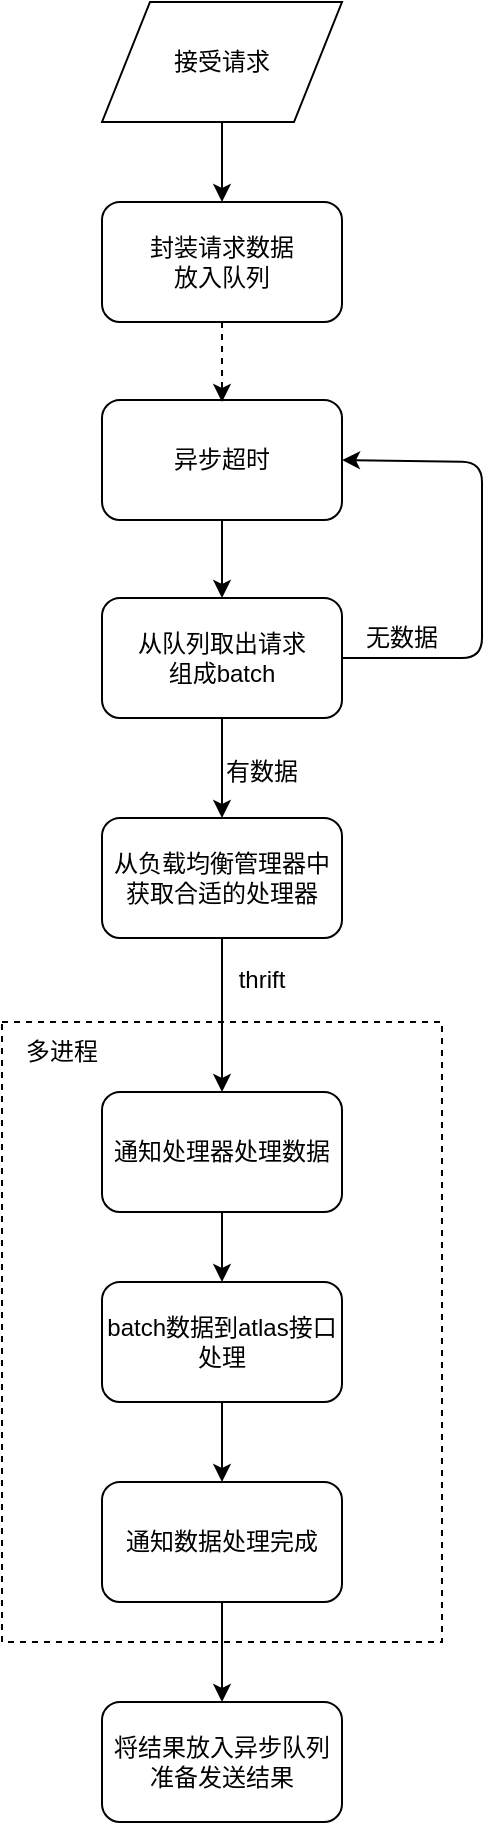 <mxfile version="12.2.3" type="github" pages="1">
  <diagram id="QmE9LT3bl2_Xa9Ef4wVj" name="第 1 页">
    <mxGraphModel dx="1408" dy="1896" grid="1" gridSize="10" guides="1" tooltips="1" connect="1" arrows="1" fold="1" page="1" pageScale="1" pageWidth="1327" pageHeight="1169" math="0" shadow="0">
      <root>
        <mxCell id="0"/>
        <mxCell id="1" parent="0"/>
        <mxCell id="e0Hb0du3VfullZevtZFt-1" value="" style="rounded=0;whiteSpace=wrap;html=1;dashed=1;" vertex="1" parent="1">
          <mxGeometry x="30" y="-630" width="220" height="310" as="geometry"/>
        </mxCell>
        <mxCell id="oY_ch-bbe2DbD_rM6Vxi-1" value="封装请求数据&lt;br&gt;放入队列" style="rounded=1;whiteSpace=wrap;html=1;" parent="1" vertex="1">
          <mxGeometry x="80" y="-1040" width="120" height="60" as="geometry"/>
        </mxCell>
        <mxCell id="oY_ch-bbe2DbD_rM6Vxi-3" value="接受请求" style="shape=parallelogram;perimeter=parallelogramPerimeter;whiteSpace=wrap;html=1;" parent="1" vertex="1">
          <mxGeometry x="80" y="-1140" width="120" height="60" as="geometry"/>
        </mxCell>
        <mxCell id="oY_ch-bbe2DbD_rM6Vxi-5" value="从队列取出请求&lt;br&gt;组成batch" style="rounded=1;whiteSpace=wrap;html=1;" parent="1" vertex="1">
          <mxGeometry x="80" y="-842" width="120" height="60" as="geometry"/>
        </mxCell>
        <mxCell id="oY_ch-bbe2DbD_rM6Vxi-9" value="" style="endArrow=classic;html=1;exitX=0.5;exitY=1;exitDx=0;exitDy=0;entryX=0.5;entryY=0;entryDx=0;entryDy=0;" parent="1" source="oY_ch-bbe2DbD_rM6Vxi-3" target="oY_ch-bbe2DbD_rM6Vxi-1" edge="1">
          <mxGeometry width="50" height="50" relative="1" as="geometry">
            <mxPoint x="270" y="-1030" as="sourcePoint"/>
            <mxPoint x="320" y="-1080" as="targetPoint"/>
          </mxGeometry>
        </mxCell>
        <mxCell id="oY_ch-bbe2DbD_rM6Vxi-10" value="" style="endArrow=classic;html=1;exitX=0.5;exitY=1;exitDx=0;exitDy=0;entryX=0.5;entryY=0;entryDx=0;entryDy=0;" parent="1" source="oY_ch-bbe2DbD_rM6Vxi-5" target="oY_ch-bbe2DbD_rM6Vxi-12" edge="1">
          <mxGeometry width="50" height="50" relative="1" as="geometry">
            <mxPoint x="220" y="-732" as="sourcePoint"/>
            <mxPoint x="140" y="-732" as="targetPoint"/>
          </mxGeometry>
        </mxCell>
        <mxCell id="oY_ch-bbe2DbD_rM6Vxi-12" value="从负载均衡管理器中获取合适的处理器" style="rounded=1;whiteSpace=wrap;html=1;" parent="1" vertex="1">
          <mxGeometry x="80" y="-732" width="120" height="60" as="geometry"/>
        </mxCell>
        <mxCell id="oY_ch-bbe2DbD_rM6Vxi-13" value="通知处理器处理数据" style="rounded=1;whiteSpace=wrap;html=1;" parent="1" vertex="1">
          <mxGeometry x="80" y="-595" width="120" height="60" as="geometry"/>
        </mxCell>
        <mxCell id="oY_ch-bbe2DbD_rM6Vxi-14" value="" style="endArrow=classic;html=1;exitX=0.5;exitY=1;exitDx=0;exitDy=0;entryX=0.5;entryY=0;entryDx=0;entryDy=0;" parent="1" source="oY_ch-bbe2DbD_rM6Vxi-12" target="oY_ch-bbe2DbD_rM6Vxi-13" edge="1">
          <mxGeometry width="50" height="50" relative="1" as="geometry">
            <mxPoint x="340" y="-610" as="sourcePoint"/>
            <mxPoint x="390" y="-660" as="targetPoint"/>
          </mxGeometry>
        </mxCell>
        <mxCell id="aE2p1h7sIhhoh9OwQIMp-2" value="有数据" style="text;html=1;strokeColor=none;fillColor=none;align=center;verticalAlign=middle;whiteSpace=wrap;rounded=0;" parent="1" vertex="1">
          <mxGeometry x="140" y="-765" width="40" height="20" as="geometry"/>
        </mxCell>
        <mxCell id="aE2p1h7sIhhoh9OwQIMp-3" value="" style="endArrow=classic;html=1;exitX=1;exitY=0.5;exitDx=0;exitDy=0;entryX=1;entryY=0.5;entryDx=0;entryDy=0;" parent="1" source="oY_ch-bbe2DbD_rM6Vxi-5" target="aE2p1h7sIhhoh9OwQIMp-5" edge="1">
          <mxGeometry width="50" height="50" relative="1" as="geometry">
            <mxPoint x="310" y="-940" as="sourcePoint"/>
            <mxPoint x="330" y="-850" as="targetPoint"/>
            <Array as="points">
              <mxPoint x="270" y="-812"/>
              <mxPoint x="270" y="-910"/>
            </Array>
          </mxGeometry>
        </mxCell>
        <mxCell id="aE2p1h7sIhhoh9OwQIMp-4" value="无数据" style="text;html=1;strokeColor=none;fillColor=none;align=center;verticalAlign=middle;whiteSpace=wrap;rounded=0;" parent="1" vertex="1">
          <mxGeometry x="210" y="-832" width="40" height="20" as="geometry"/>
        </mxCell>
        <mxCell id="aE2p1h7sIhhoh9OwQIMp-5" value="异步超时" style="rounded=1;whiteSpace=wrap;html=1;" parent="1" vertex="1">
          <mxGeometry x="80" y="-941" width="120" height="60" as="geometry"/>
        </mxCell>
        <mxCell id="aE2p1h7sIhhoh9OwQIMp-7" value="" style="endArrow=classic;html=1;exitX=0.5;exitY=1;exitDx=0;exitDy=0;entryX=0.5;entryY=0;entryDx=0;entryDy=0;" parent="1" source="aE2p1h7sIhhoh9OwQIMp-5" target="oY_ch-bbe2DbD_rM6Vxi-5" edge="1">
          <mxGeometry width="50" height="50" relative="1" as="geometry">
            <mxPoint x="80" y="-490" as="sourcePoint"/>
            <mxPoint x="140" y="-840" as="targetPoint"/>
          </mxGeometry>
        </mxCell>
        <mxCell id="aE2p1h7sIhhoh9OwQIMp-8" value="" style="endArrow=classic;html=1;exitX=0.5;exitY=1;exitDx=0;exitDy=0;dashed=1;" parent="1" source="oY_ch-bbe2DbD_rM6Vxi-1" edge="1">
          <mxGeometry width="50" height="50" relative="1" as="geometry">
            <mxPoint x="80" y="-490" as="sourcePoint"/>
            <mxPoint x="140" y="-940" as="targetPoint"/>
          </mxGeometry>
        </mxCell>
        <mxCell id="e0Hb0du3VfullZevtZFt-2" value="多进程" style="text;html=1;strokeColor=none;fillColor=none;align=center;verticalAlign=middle;whiteSpace=wrap;rounded=0;dashed=1;" vertex="1" parent="1">
          <mxGeometry x="40" y="-625" width="40" height="20" as="geometry"/>
        </mxCell>
        <mxCell id="e0Hb0du3VfullZevtZFt-3" value="batch数据到atlas接口处理" style="rounded=1;whiteSpace=wrap;html=1;" vertex="1" parent="1">
          <mxGeometry x="80" y="-500" width="120" height="60" as="geometry"/>
        </mxCell>
        <mxCell id="e0Hb0du3VfullZevtZFt-4" value="" style="endArrow=classic;html=1;exitX=0.5;exitY=1;exitDx=0;exitDy=0;entryX=0.5;entryY=0;entryDx=0;entryDy=0;" edge="1" parent="1" source="oY_ch-bbe2DbD_rM6Vxi-13" target="e0Hb0du3VfullZevtZFt-3">
          <mxGeometry width="50" height="50" relative="1" as="geometry">
            <mxPoint x="380" y="-495" as="sourcePoint"/>
            <mxPoint x="430" y="-545" as="targetPoint"/>
          </mxGeometry>
        </mxCell>
        <mxCell id="e0Hb0du3VfullZevtZFt-5" value="通知数据处理完成" style="rounded=1;whiteSpace=wrap;html=1;" vertex="1" parent="1">
          <mxGeometry x="80" y="-400" width="120" height="60" as="geometry"/>
        </mxCell>
        <mxCell id="e0Hb0du3VfullZevtZFt-6" value="" style="endArrow=classic;html=1;exitX=0.5;exitY=1;exitDx=0;exitDy=0;entryX=0.5;entryY=0;entryDx=0;entryDy=0;" edge="1" parent="1" source="e0Hb0du3VfullZevtZFt-3" target="e0Hb0du3VfullZevtZFt-5">
          <mxGeometry width="50" height="50" relative="1" as="geometry">
            <mxPoint x="30" y="-260" as="sourcePoint"/>
            <mxPoint x="80" y="-310" as="targetPoint"/>
          </mxGeometry>
        </mxCell>
        <mxCell id="e0Hb0du3VfullZevtZFt-7" value="" style="endArrow=classic;html=1;exitX=0.5;exitY=1;exitDx=0;exitDy=0;" edge="1" parent="1" source="e0Hb0du3VfullZevtZFt-5">
          <mxGeometry width="50" height="50" relative="1" as="geometry">
            <mxPoint x="150" y="-240" as="sourcePoint"/>
            <mxPoint x="140" y="-290" as="targetPoint"/>
          </mxGeometry>
        </mxCell>
        <mxCell id="e0Hb0du3VfullZevtZFt-8" value="将结果放入异步队列准备发送结果" style="rounded=1;whiteSpace=wrap;html=1;" vertex="1" parent="1">
          <mxGeometry x="80" y="-290" width="120" height="60" as="geometry"/>
        </mxCell>
        <mxCell id="e0Hb0du3VfullZevtZFt-9" value="thrift" style="text;html=1;strokeColor=none;fillColor=none;align=center;verticalAlign=middle;whiteSpace=wrap;rounded=0;" vertex="1" parent="1">
          <mxGeometry x="140" y="-661" width="40" height="20" as="geometry"/>
        </mxCell>
      </root>
    </mxGraphModel>
  </diagram>
</mxfile>
